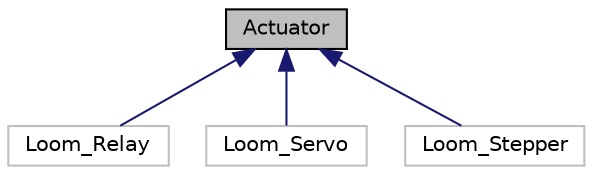 digraph "Actuator"
{
 // LATEX_PDF_SIZE
  edge [fontname="Helvetica",fontsize="10",labelfontname="Helvetica",labelfontsize="10"];
  node [fontname="Helvetica",fontsize="10",shape=record];
  Node1 [label="Actuator",height=0.2,width=0.4,color="black", fillcolor="grey75", style="filled", fontcolor="black",tooltip="All actuators eg."];
  Node1 -> Node2 [dir="back",color="midnightblue",fontsize="10",style="solid",fontname="Helvetica"];
  Node2 [label="Loom_Relay",height=0.2,width=0.4,color="grey75", fillcolor="white", style="filled",URL="$class_loom___relay.html",tooltip=" "];
  Node1 -> Node3 [dir="back",color="midnightblue",fontsize="10",style="solid",fontname="Helvetica"];
  Node3 [label="Loom_Servo",height=0.2,width=0.4,color="grey75", fillcolor="white", style="filled",URL="$class_loom___servo.html",tooltip=" "];
  Node1 -> Node4 [dir="back",color="midnightblue",fontsize="10",style="solid",fontname="Helvetica"];
  Node4 [label="Loom_Stepper",height=0.2,width=0.4,color="grey75", fillcolor="white", style="filled",URL="$class_loom___stepper.html",tooltip=" "];
}

